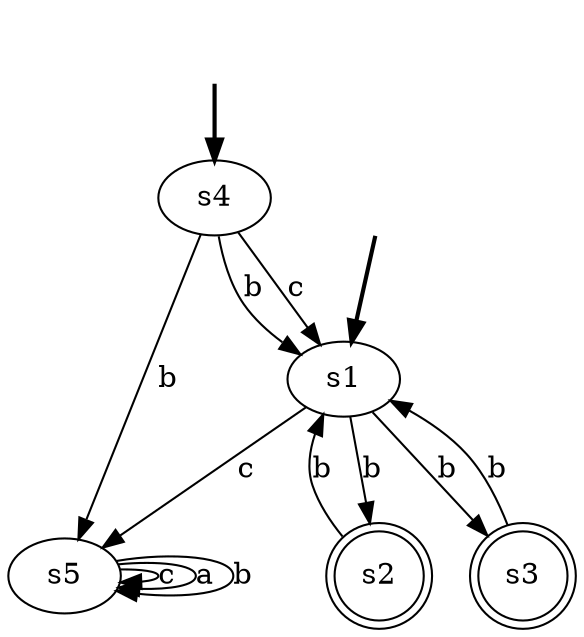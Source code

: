 digraph {
	fake0 [style=invisible]
	fake1 [style=invisible]
	s2 [shape=doublecircle]
	s1 [root=true]
	s4 [root=true]
	s5
	s3 [shape=doublecircle]
	fake1 -> s1 [style=bold]
	fake0 -> s4 [style=bold]
	s2 -> s1 [label=b]
	s1 -> s5 [label=c]
	s1 -> s2 [label=b]
	s1 -> s3 [label=b]
	s4 -> s1 [label=c]
	s4 -> s1 [label=b]
	s4 -> s5 [label=b]
	s5 -> s5 [label=c]
	s5 -> s5 [label=a]
	s5 -> s5 [label=b]
	s3 -> s1 [label=b]
}
